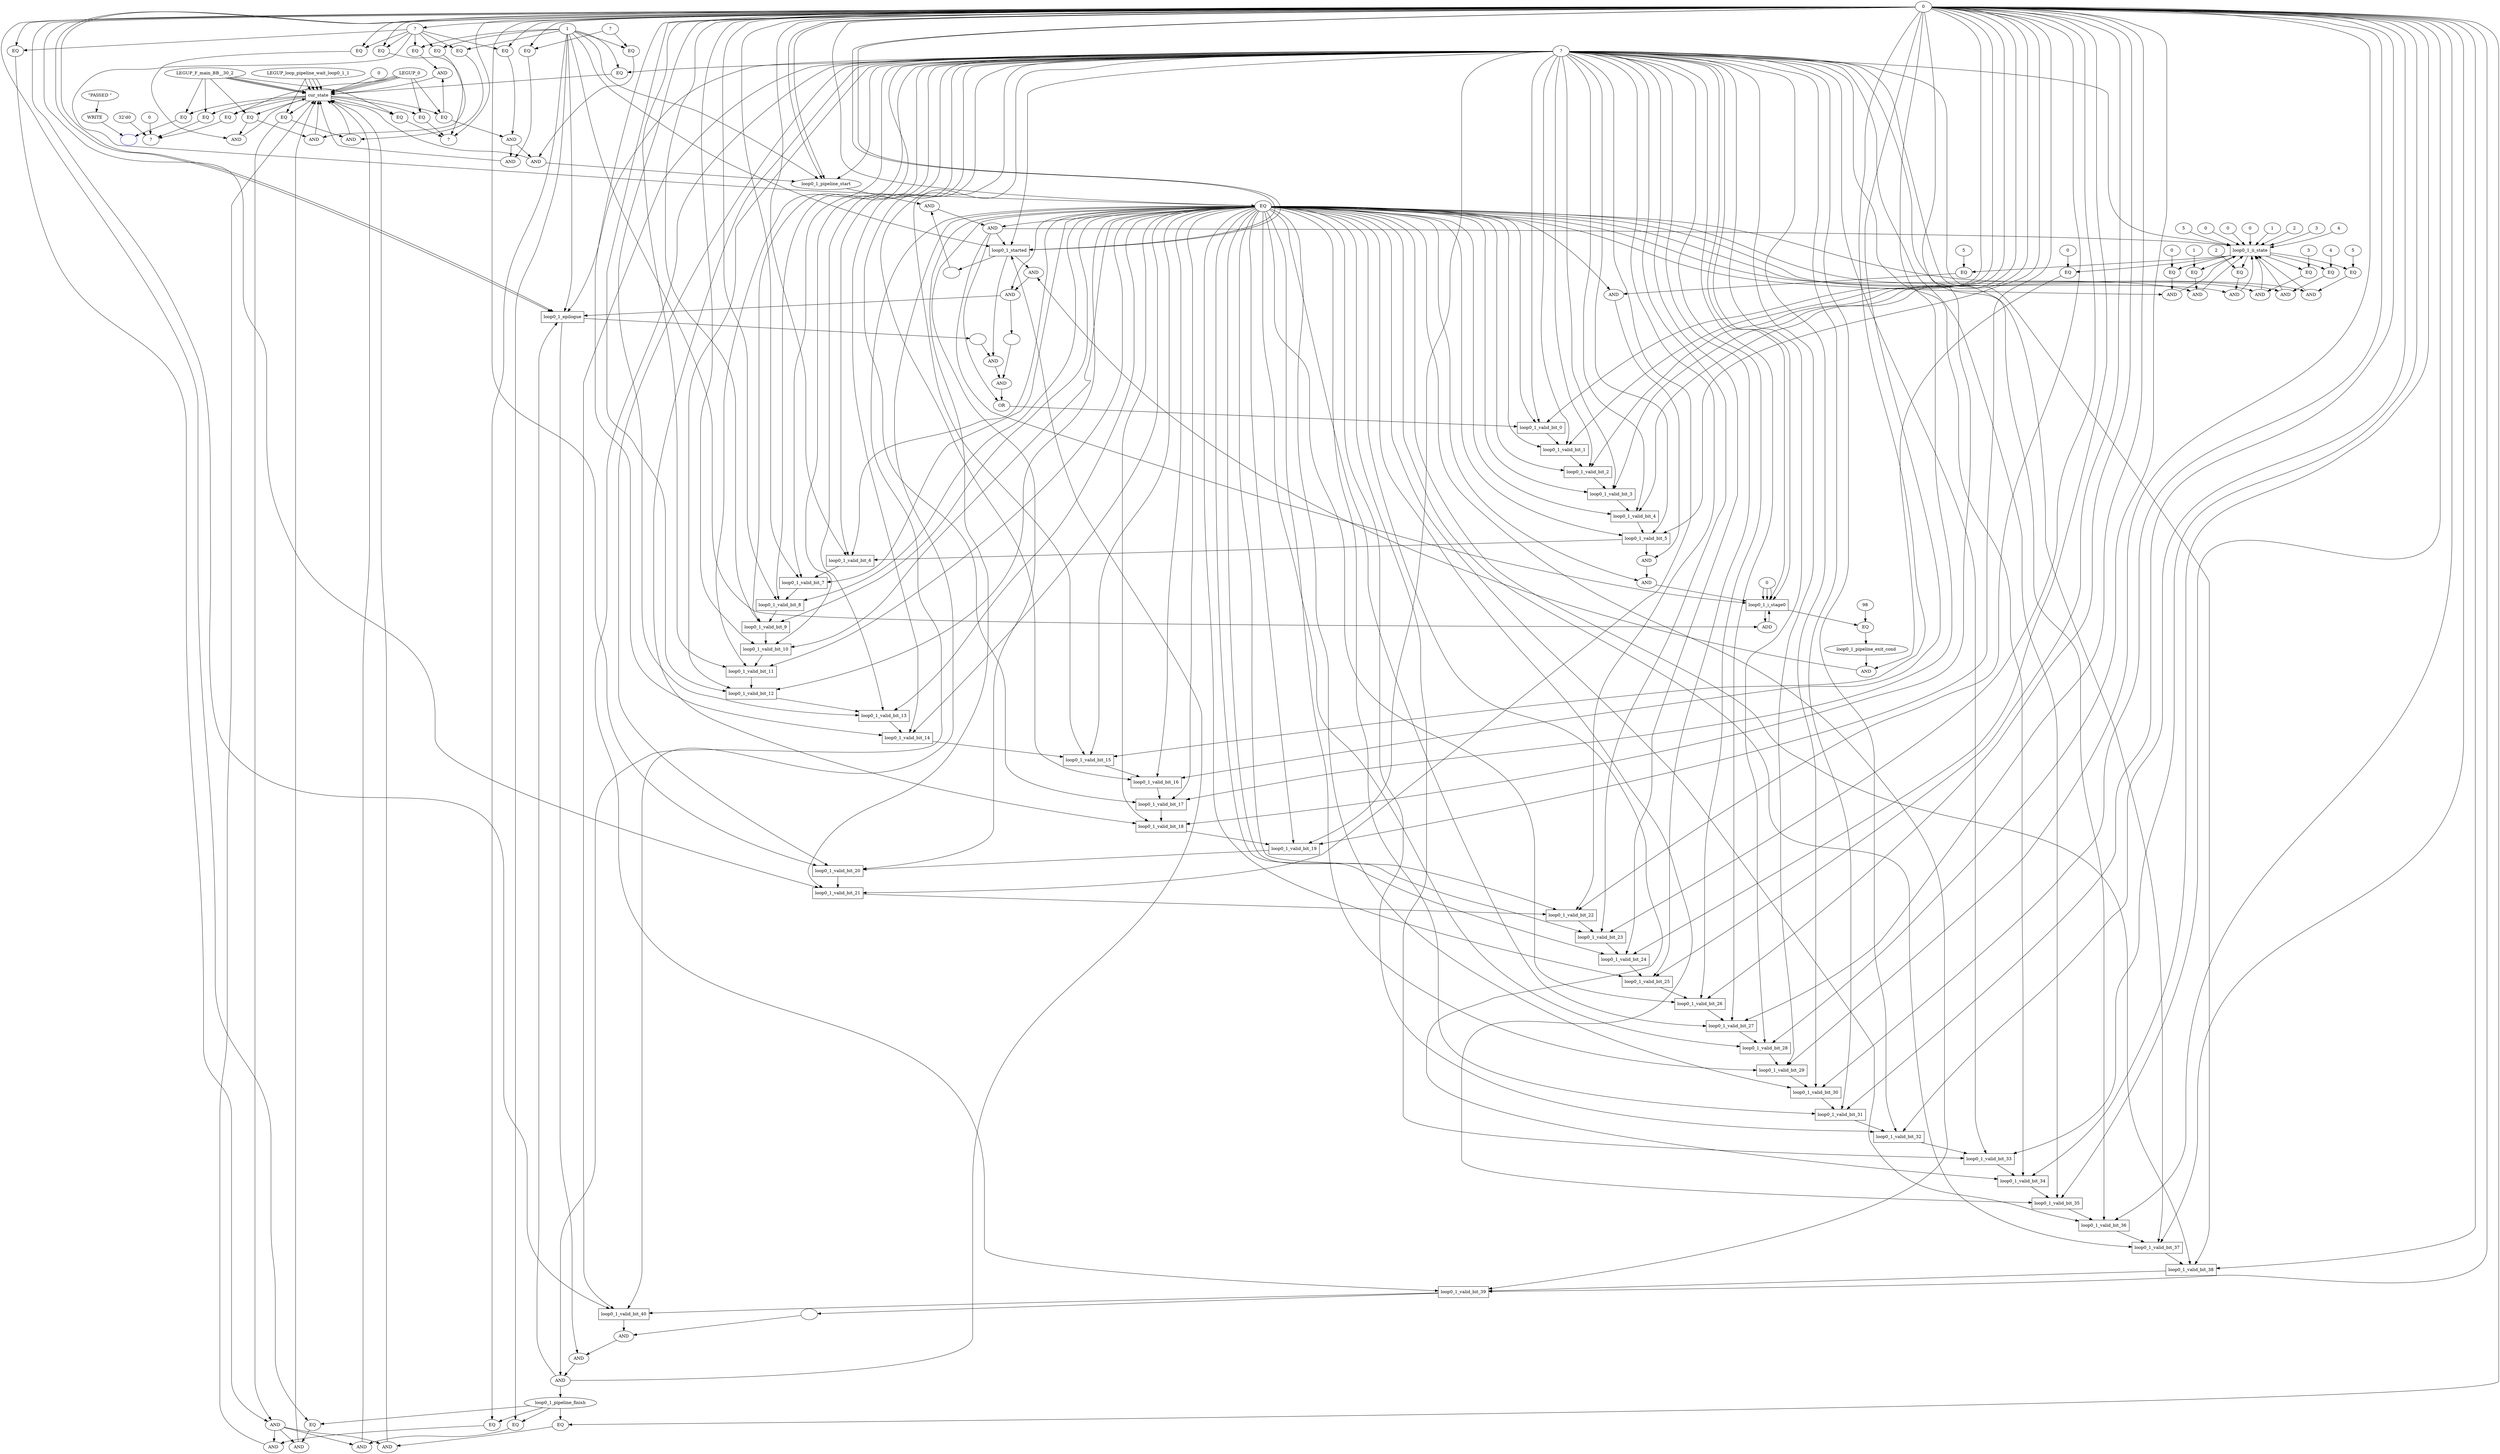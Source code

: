 //----------------------------------------------------------------------------//
// Generated by LegUp High-Level Synthesis Tool Version 4.0 (http://legup.org)
// Compiled: Mon Jun  4 15:32:40 2018
// University of Toronto
// For research and academic purposes only. Commercial use is prohibited.
// Please send bugs to: legup@eecg.toronto.edu
// Date: Tue Sep  4 16:39:20 2018
//----------------------------------------------------------------------------//

digraph {
Node0x3aa2500[label="?"];
Node0x3aa2fe0[label="0"];
Node0x3aa2fe0 -> Node0x3aa2500;
Node0x3aa4c40[label="EQ"];
Node0x3aa4c40 -> Node0x3aa2500;
Node0x3aa5040[label="EQ"];
Node0x3aa5040 -> Node0x3aa2500;
Node0x3abb850[label="EQ"];
Node0x3abb850 -> Node0x3aa2500;
Node0x3aa2780[label="?"];
Node0x3abbb40[label="0"];
Node0x3abbb40 -> Node0x3aa2780;
Node0x3abbd40[label="32'd0"];
Node0x3abbd40 -> Node0x3aa2780;
Node0x3abbf60[label="EQ"];
Node0x3abbf60 -> Node0x3aa2780;
Node0x3abc230[label="EQ"];
Node0x3abc230 -> Node0x3aa2780;
Node0x3b828f0[label="",color=blue];
Node0x3b829d0[label="WRITE"];
Node0x3b829d0 -> Node0x3b828f0;
Node0x3b82e10[label="EQ"];
Node0x3b82e10 -> Node0x3b828f0;
Node0x3aa2650[label="?"];
Node0x3aa2650 -> Node0x3aa4c40;
Node0x3aa2fe0 -> Node0x3aa4c40;
Node0x3aa5250[label="cur_state",shape=box];
Node0x3aa5250 -> Node0x3aa5040;
Node0x3aa5450[label="LEGUP_0"];
Node0x3aa5450 -> Node0x3aa5040;
Node0x3aa5250 -> Node0x3abb850;
Node0x3aa5920[label="LEGUP_F_main_BB__30_2"];
Node0x3aa5920 -> Node0x3abb850;
Node0x3aa5250 -> Node0x3abbf60;
Node0x3aa5450 -> Node0x3abbf60;
Node0x3aa5250 -> Node0x3abc230;
Node0x3aa5920 -> Node0x3abc230;
Node0x3b82bf0[label="\"PASSED \""];
Node0x3b82bf0 -> Node0x3b829d0;
Node0x3aa5250 -> Node0x3b82e10;
Node0x3aa5920 -> Node0x3b82e10;
Node0x3aa2fe0 -> Node0x3aa2650;
Node0x3aa5450 -> Node0x3aa5250;
Node0x3aa5670[label="LEGUP_loop_pipeline_wait_loop0_1_1"];
Node0x3aa5670 -> Node0x3aa5250;
Node0x3aa5450 -> Node0x3aa5250;
Node0x3aa5670 -> Node0x3aa5250;
Node0x3aa5920 -> Node0x3aa5250;
Node0x3aa5670 -> Node0x3aa5250;
Node0x3aa5920 -> Node0x3aa5250;
Node0x3aa5670 -> Node0x3aa5250;
Node0x3aa5920 -> Node0x3aa5250;
Node0x3aa5450 -> Node0x3aa5250;
Node0x3aa5a40[label="0"];
Node0x3aa5a40 -> Node0x3aa5250;
Node0x3aa5f10[label="AND"];
Node0x3aa5f10 -> Node0x3aa5250;
Node0x3aa6880[label="AND"];
Node0x3aa6880 -> Node0x3aa5250;
Node0x3aa7310[label="AND"];
Node0x3aa7310 -> Node0x3aa5250;
Node0x3aa7840[label="AND"];
Node0x3aa7840 -> Node0x3aa5250;
Node0x3aa7fe0[label="AND"];
Node0x3aa7fe0 -> Node0x3aa5250;
Node0x3ab9850[label="AND"];
Node0x3ab9850 -> Node0x3aa5250;
Node0x3ab9e10[label="AND"];
Node0x3ab9e10 -> Node0x3aa5250;
Node0x3aba340[label="AND"];
Node0x3aba340 -> Node0x3aa5250;
Node0x3aba870[label="AND"];
Node0x3aba870 -> Node0x3aa5250;
Node0x3abb010[label="AND"];
Node0x3abb010 -> Node0x3aa5250;
Node0x3abb540[label="EQ"];
Node0x3abb540 -> Node0x3aa5250;
Node0x3aa6110[label="EQ"];
Node0x3aa6110 -> Node0x3aa5f10;
Node0x3aa6410[label="EQ"];
Node0x3aa6410 -> Node0x3aa5f10;
Node0x3aa6a60[label="AND"];
Node0x3aa6a60 -> Node0x3aa6880;
Node0x3aa6fd0[label="EQ"];
Node0x3aa6fd0 -> Node0x3aa6880;
Node0x3aa6a60 -> Node0x3aa7310;
Node0x3aa7560[label="EQ"];
Node0x3aa7560 -> Node0x3aa7310;
Node0x3aa7a20[label="EQ"];
Node0x3aa7a20 -> Node0x3aa7840;
Node0x3aa7d20[label="EQ"];
Node0x3aa7d20 -> Node0x3aa7840;
Node0x3aa81c0[label="AND"];
Node0x3aa81c0 -> Node0x3aa7fe0;
Node0x3aa8730[label="EQ"];
Node0x3aa8730 -> Node0x3aa7fe0;
Node0x3aa81c0 -> Node0x3ab9850;
Node0x3ab9b30[label="EQ"];
Node0x3ab9b30 -> Node0x3ab9850;
Node0x3aa81c0 -> Node0x3ab9e10;
Node0x3aba060[label="EQ"];
Node0x3aba060 -> Node0x3ab9e10;
Node0x3aa81c0 -> Node0x3aba340;
Node0x3aba590[label="EQ"];
Node0x3aba590 -> Node0x3aba340;
Node0x3abaa50[label="EQ"];
Node0x3abaa50 -> Node0x3aba870;
Node0x3abad50[label="EQ"];
Node0x3abad50 -> Node0x3aba870;
Node0x3abaa50 -> Node0x3abb010;
Node0x3abb260[label="EQ"];
Node0x3abb260 -> Node0x3abb010;
Node0x3aa22a0[label="?"];
Node0x3aa22a0 -> Node0x3abb540;
Node0x3aa6660[label="1"];
Node0x3aa6660 -> Node0x3abb540;
Node0x3aa5250 -> Node0x3aa6110;
Node0x3aa5450 -> Node0x3aa6110;
Node0x3aa2650 -> Node0x3aa6410;
Node0x3aa6660 -> Node0x3aa6410;
Node0x3aa6110 -> Node0x3aa6a60;
Node0x3aa6cf0[label="EQ"];
Node0x3aa6cf0 -> Node0x3aa6a60;
Node0x3aa23b0[label="?"];
Node0x3aa23b0 -> Node0x3aa6fd0;
Node0x3aa6660 -> Node0x3aa6fd0;
Node0x3aa23b0 -> Node0x3aa7560;
Node0x3aa2fe0 -> Node0x3aa7560;
Node0x3aa5250 -> Node0x3aa7a20;
Node0x3aa5670 -> Node0x3aa7a20;
Node0x3aa2650 -> Node0x3aa7d20;
Node0x3aa6660 -> Node0x3aa7d20;
Node0x3aa7a20 -> Node0x3aa81c0;
Node0x3aa8450[label="EQ"];
Node0x3aa8450 -> Node0x3aa81c0;
Node0x3aa8930[label="loop0_1_pipeline_finish"];
Node0x3aa8930 -> Node0x3aa8730;
Node0x3aa6660 -> Node0x3aa8730;
Node0x3aa8930 -> Node0x3ab9b30;
Node0x3aa2fe0 -> Node0x3ab9b30;
Node0x3aa8930 -> Node0x3aba060;
Node0x3aa6660 -> Node0x3aba060;
Node0x3aa8930 -> Node0x3aba590;
Node0x3aa2fe0 -> Node0x3aba590;
Node0x3aa5250 -> Node0x3abaa50;
Node0x3aa5920 -> Node0x3abaa50;
Node0x3aa2650 -> Node0x3abad50;
Node0x3aa6660 -> Node0x3abad50;
Node0x3aa2650 -> Node0x3abb260;
Node0x3aa2fe0 -> Node0x3abb260;
Node0x3aa2650 -> Node0x3aa6cf0;
Node0x3aa2fe0 -> Node0x3aa6cf0;
Node0x3aa2650 -> Node0x3aa8450;
Node0x3aa2fe0 -> Node0x3aa8450;
Node0x3aa8b30[label="AND"];
Node0x3aa8b30 -> Node0x3aa8930;
Node0x3aa8d50[label="EQ"];
Node0x3aa8d50 -> Node0x3aa8b30;
Node0x3aa9050[label="AND"];
Node0x3aa9050 -> Node0x3aa8b30;
Node0x3aa2650 -> Node0x3aa8d50;
Node0x3aa2fe0 -> Node0x3aa8d50;
Node0x3aa9250[label="loop0_1_epilogue",shape=box];
Node0x3aa9250 -> Node0x3aa9050;
Node0x3ab25a0[label="AND"];
Node0x3ab25a0 -> Node0x3aa9050;
Node0x3aa2fe0 -> Node0x3aa9250;
Node0x3aa6660 -> Node0x3aa9250;
Node0x3aa2fe0 -> Node0x3aa9250;
Node0x3aa22a0 -> Node0x3aa9250;
Node0x3aa9640[label="AND"];
Node0x3aa9640 -> Node0x3aa9250;
Node0x3aa8b30 -> Node0x3aa9250;
Node0x3ab27c0[label=""];
Node0x3ab27c0 -> Node0x3ab25a0;
Node0x3ab9470[label="loop0_1_valid_bit_40",shape=box];
Node0x3ab9470 -> Node0x3ab25a0;
Node0x3aa8d50 -> Node0x3aa9640;
Node0x3aa98d0[label="AND"];
Node0x3aa98d0 -> Node0x3aa9640;
Node0x3ab29c0[label="loop0_1_valid_bit_39",shape=box];
Node0x3ab29c0 -> Node0x3ab27c0;
Node0x3ab29c0 -> Node0x3ab9470;
Node0x3aa2fe0 -> Node0x3ab9470;
Node0x3aa8d50 -> Node0x3ab9470;
Node0x3aa22a0 -> Node0x3ab9470;
Node0x3aa9af0[label="loop0_1_started",shape=box];
Node0x3aa9af0 -> Node0x3aa98d0;
Node0x3aaa9b0[label="AND"];
Node0x3aaa9b0 -> Node0x3aa98d0;
Node0x3ab2be0[label="loop0_1_valid_bit_38",shape=box];
Node0x3ab2be0 -> Node0x3ab29c0;
Node0x3aa2fe0 -> Node0x3ab29c0;
Node0x3aa8d50 -> Node0x3ab29c0;
Node0x3aa22a0 -> Node0x3ab29c0;
Node0x3aa2fe0 -> Node0x3aa9af0;
Node0x3aa6660 -> Node0x3aa9af0;
Node0x3aa2fe0 -> Node0x3aa9af0;
Node0x3aa22a0 -> Node0x3aa9af0;
Node0x3aa9e60[label="AND"];
Node0x3aa9e60 -> Node0x3aa9af0;
Node0x3aa8b30 -> Node0x3aa9af0;
Node0x3aaabd0[label="EQ"];
Node0x3aaabd0 -> Node0x3aaa9b0;
Node0x3aaec80[label="loop0_1_pipeline_exit_cond"];
Node0x3aaec80 -> Node0x3aaa9b0;
Node0x3ab2e00[label="loop0_1_valid_bit_37",shape=box];
Node0x3ab2e00 -> Node0x3ab2be0;
Node0x3aa2fe0 -> Node0x3ab2be0;
Node0x3aa8d50 -> Node0x3ab2be0;
Node0x3aa22a0 -> Node0x3ab2be0;
Node0x3aa8d50 -> Node0x3aa9e60;
Node0x3aaa0f0[label="AND"];
Node0x3aaa0f0 -> Node0x3aa9e60;
Node0x3aaadd0[label="loop0_1_ii_state",shape=box];
Node0x3aaadd0 -> Node0x3aaabd0;
Node0x3aaea80[label="0"];
Node0x3aaea80 -> Node0x3aaabd0;
Node0x3aaee80[label="EQ"];
Node0x3aaee80 -> Node0x3aaec80;
Node0x3ab3020[label="loop0_1_valid_bit_36",shape=box];
Node0x3ab3020 -> Node0x3ab2e00;
Node0x3aa2fe0 -> Node0x3ab2e00;
Node0x3aa8d50 -> Node0x3ab2e00;
Node0x3aa22a0 -> Node0x3ab2e00;
Node0x3aaa310[label="loop0_1_pipeline_start"];
Node0x3aaa310 -> Node0x3aaa0f0;
Node0x3aaa6f0[label=""];
Node0x3aaa6f0 -> Node0x3aaa0f0;
Node0x3aaaff0[label="0"];
Node0x3aaaff0 -> Node0x3aaadd0;
Node0x3aab210[label="0"];
Node0x3aab210 -> Node0x3aaadd0;
Node0x3aab430[label="1"];
Node0x3aab430 -> Node0x3aaadd0;
Node0x3aab640[label="2"];
Node0x3aab640 -> Node0x3aaadd0;
Node0x3aab820[label="3"];
Node0x3aab820 -> Node0x3aaadd0;
Node0x3aaba40[label="4"];
Node0x3aaba40 -> Node0x3aaadd0;
Node0x3aabc40[label="5"];
Node0x3aabc40 -> Node0x3aaadd0;
Node0x3aabe40[label="0"];
Node0x3aabe40 -> Node0x3aaadd0;
Node0x3aa22a0 -> Node0x3aaadd0;
Node0x3aa9e60 -> Node0x3aaadd0;
Node0x3aab940[label="AND"];
Node0x3aab940 -> Node0x3aaadd0;
Node0x3aac820[label="AND"];
Node0x3aac820 -> Node0x3aaadd0;
Node0x3aacf00[label="AND"];
Node0x3aacf00 -> Node0x3aaadd0;
Node0x3aad5e0[label="AND"];
Node0x3aad5e0 -> Node0x3aaadd0;
Node0x3aadcc0[label="AND"];
Node0x3aadcc0 -> Node0x3aaadd0;
Node0x3aae3a0[label="AND"];
Node0x3aae3a0 -> Node0x3aaadd0;
Node0x3aaf080[label="loop0_1_i_stage0",shape=box];
Node0x3aaf080 -> Node0x3aaee80;
Node0x3ab2350[label="98"];
Node0x3ab2350 -> Node0x3aaee80;
Node0x3ab3240[label="loop0_1_valid_bit_35",shape=box];
Node0x3ab3240 -> Node0x3ab3020;
Node0x3aa2fe0 -> Node0x3ab3020;
Node0x3aa8d50 -> Node0x3ab3020;
Node0x3aa22a0 -> Node0x3ab3020;
Node0x3aa2fe0 -> Node0x3aaa310;
Node0x3aa2fe0 -> Node0x3aaa310;
Node0x3aa6660 -> Node0x3aaa310;
Node0x3aa22a0 -> Node0x3aaa310;
Node0x3aa6880 -> Node0x3aaa310;
Node0x3aa9af0 -> Node0x3aaa6f0;
Node0x3aa8d50 -> Node0x3aab940;
Node0x3aac390[label="EQ"];
Node0x3aac390 -> Node0x3aab940;
Node0x3aa8d50 -> Node0x3aac820;
Node0x3aaca70[label="EQ"];
Node0x3aaca70 -> Node0x3aac820;
Node0x3aa8d50 -> Node0x3aacf00;
Node0x3aad150[label="EQ"];
Node0x3aad150 -> Node0x3aacf00;
Node0x3aa8d50 -> Node0x3aad5e0;
Node0x3aad830[label="EQ"];
Node0x3aad830 -> Node0x3aad5e0;
Node0x3aa8d50 -> Node0x3aadcc0;
Node0x3aadf10[label="EQ"];
Node0x3aadf10 -> Node0x3aadcc0;
Node0x3aa8d50 -> Node0x3aae3a0;
Node0x3aae5f0[label="EQ"];
Node0x3aae5f0 -> Node0x3aae3a0;
Node0x3aaf2a0[label="0"];
Node0x3aaf2a0 -> Node0x3aaf080;
Node0x3aaf2a0 -> Node0x3aaf080;
Node0x3aaf530[label="ADD"];
Node0x3aaf530 -> Node0x3aaf080;
Node0x3aaf2a0 -> Node0x3aaf080;
Node0x3aa22a0 -> Node0x3aaf080;
Node0x3aa9e60 -> Node0x3aaf080;
Node0x3aaf8f0[label="AND"];
Node0x3aaf8f0 -> Node0x3aaf080;
Node0x3aa22a0 -> Node0x3aaf080;
Node0x3ab3460[label="loop0_1_valid_bit_34",shape=box];
Node0x3ab3460 -> Node0x3ab3240;
Node0x3aa2fe0 -> Node0x3ab3240;
Node0x3aa8d50 -> Node0x3ab3240;
Node0x3aa22a0 -> Node0x3ab3240;
Node0x3aaadd0 -> Node0x3aac390;
Node0x3aac600[label="0"];
Node0x3aac600 -> Node0x3aac390;
Node0x3aaadd0 -> Node0x3aaca70;
Node0x3aacce0[label="1"];
Node0x3aacce0 -> Node0x3aaca70;
Node0x3aaadd0 -> Node0x3aad150;
Node0x3aad3c0[label="2"];
Node0x3aad3c0 -> Node0x3aad150;
Node0x3aaadd0 -> Node0x3aad830;
Node0x3aadaa0[label="3"];
Node0x3aadaa0 -> Node0x3aad830;
Node0x3aaadd0 -> Node0x3aadf10;
Node0x3aae180[label="4"];
Node0x3aae180 -> Node0x3aadf10;
Node0x3aaadd0 -> Node0x3aae5f0;
Node0x3aae860[label="5"];
Node0x3aae860 -> Node0x3aae5f0;
Node0x3aaf080 -> Node0x3aaf530;
Node0x3aa6660 -> Node0x3aaf530;
Node0x3aa8d50 -> Node0x3aaf8f0;
Node0x3aafb60[label="AND"];
Node0x3aafb60 -> Node0x3aaf8f0;
Node0x3ab3680[label="loop0_1_valid_bit_33",shape=box];
Node0x3ab3680 -> Node0x3ab3460;
Node0x3aa2fe0 -> Node0x3ab3460;
Node0x3aa8d50 -> Node0x3ab3460;
Node0x3aa22a0 -> Node0x3ab3460;
Node0x3aafd80[label="AND"];
Node0x3aafd80 -> Node0x3aafb60;
Node0x3ab0480[label="loop0_1_valid_bit_5",shape=box];
Node0x3ab0480 -> Node0x3aafb60;
Node0x3ab38a0[label="loop0_1_valid_bit_32",shape=box];
Node0x3ab38a0 -> Node0x3ab3680;
Node0x3aa2fe0 -> Node0x3ab3680;
Node0x3aa8d50 -> Node0x3ab3680;
Node0x3aa22a0 -> Node0x3ab3680;
Node0x3aa8d50 -> Node0x3aafd80;
Node0x3aafff0[label="EQ"];
Node0x3aafff0 -> Node0x3aafd80;
Node0x3ab0680[label="loop0_1_valid_bit_4",shape=box];
Node0x3ab0680 -> Node0x3ab0480;
Node0x3aa2fe0 -> Node0x3ab0480;
Node0x3aa8d50 -> Node0x3ab0480;
Node0x3aa22a0 -> Node0x3ab0480;
Node0x3ab3ac0[label="loop0_1_valid_bit_31",shape=box];
Node0x3ab3ac0 -> Node0x3ab38a0;
Node0x3aa2fe0 -> Node0x3ab38a0;
Node0x3aa8d50 -> Node0x3ab38a0;
Node0x3aa22a0 -> Node0x3ab38a0;
Node0x3aaadd0 -> Node0x3aafff0;
Node0x3ab0260[label="5"];
Node0x3ab0260 -> Node0x3aafff0;
Node0x3ab0880[label="loop0_1_valid_bit_3",shape=box];
Node0x3ab0880 -> Node0x3ab0680;
Node0x3aa2fe0 -> Node0x3ab0680;
Node0x3aa8d50 -> Node0x3ab0680;
Node0x3aa22a0 -> Node0x3ab0680;
Node0x3ab3ce0[label="loop0_1_valid_bit_30",shape=box];
Node0x3ab3ce0 -> Node0x3ab3ac0;
Node0x3aa2fe0 -> Node0x3ab3ac0;
Node0x3aa8d50 -> Node0x3ab3ac0;
Node0x3aa22a0 -> Node0x3ab3ac0;
Node0x3ab0aa0[label="loop0_1_valid_bit_2",shape=box];
Node0x3ab0aa0 -> Node0x3ab0880;
Node0x3aa2fe0 -> Node0x3ab0880;
Node0x3aa8d50 -> Node0x3ab0880;
Node0x3aa22a0 -> Node0x3ab0880;
Node0x3ab3f00[label="loop0_1_valid_bit_29",shape=box];
Node0x3ab3f00 -> Node0x3ab3ce0;
Node0x3aa2fe0 -> Node0x3ab3ce0;
Node0x3aa8d50 -> Node0x3ab3ce0;
Node0x3aa22a0 -> Node0x3ab3ce0;
Node0x3ab0cc0[label="loop0_1_valid_bit_1",shape=box];
Node0x3ab0cc0 -> Node0x3ab0aa0;
Node0x3aa2fe0 -> Node0x3ab0aa0;
Node0x3aa8d50 -> Node0x3ab0aa0;
Node0x3aa22a0 -> Node0x3ab0aa0;
Node0x3ab4120[label="loop0_1_valid_bit_28",shape=box];
Node0x3ab4120 -> Node0x3ab3f00;
Node0x3aa2fe0 -> Node0x3ab3f00;
Node0x3aa8d50 -> Node0x3ab3f00;
Node0x3aa22a0 -> Node0x3ab3f00;
Node0x3ab0ee0[label="loop0_1_valid_bit_0",shape=box];
Node0x3ab0ee0 -> Node0x3ab0cc0;
Node0x3aa2fe0 -> Node0x3ab0cc0;
Node0x3aa8d50 -> Node0x3ab0cc0;
Node0x3aa22a0 -> Node0x3ab0cc0;
Node0x3ab4340[label="loop0_1_valid_bit_27",shape=box];
Node0x3ab4340 -> Node0x3ab4120;
Node0x3aa2fe0 -> Node0x3ab4120;
Node0x3aa8d50 -> Node0x3ab4120;
Node0x3aa22a0 -> Node0x3ab4120;
Node0x3ab1100[label="OR"];
Node0x3ab1100 -> Node0x3ab0ee0;
Node0x3aa2fe0 -> Node0x3ab0ee0;
Node0x3aa8d50 -> Node0x3ab0ee0;
Node0x3aa22a0 -> Node0x3ab0ee0;
Node0x3ab4560[label="loop0_1_valid_bit_26",shape=box];
Node0x3ab4560 -> Node0x3ab4340;
Node0x3aa2fe0 -> Node0x3ab4340;
Node0x3aa8d50 -> Node0x3ab4340;
Node0x3aa22a0 -> Node0x3ab4340;
Node0x3aa9e60 -> Node0x3ab1100;
Node0x3ab1390[label="AND"];
Node0x3ab1390 -> Node0x3ab1100;
Node0x3ab4780[label="loop0_1_valid_bit_25",shape=box];
Node0x3ab4780 -> Node0x3ab4560;
Node0x3aa2fe0 -> Node0x3ab4560;
Node0x3aa8d50 -> Node0x3ab4560;
Node0x3aa22a0 -> Node0x3ab4560;
Node0x3ab15b0[label="AND"];
Node0x3ab15b0 -> Node0x3ab1390;
Node0x3ab1a90[label=""];
Node0x3ab1a90 -> Node0x3ab1390;
Node0x3ab49a0[label="loop0_1_valid_bit_24",shape=box];
Node0x3ab49a0 -> Node0x3ab4780;
Node0x3aa2fe0 -> Node0x3ab4780;
Node0x3aa8d50 -> Node0x3ab4780;
Node0x3aa22a0 -> Node0x3ab4780;
Node0x3aa9af0 -> Node0x3ab15b0;
Node0x3ab1820[label=""];
Node0x3ab1820 -> Node0x3ab15b0;
Node0x3aa9640 -> Node0x3ab1a90;
Node0x3ab4bc0[label="loop0_1_valid_bit_23",shape=box];
Node0x3ab4bc0 -> Node0x3ab49a0;
Node0x3aa2fe0 -> Node0x3ab49a0;
Node0x3aa8d50 -> Node0x3ab49a0;
Node0x3aa22a0 -> Node0x3ab49a0;
Node0x3aa9250 -> Node0x3ab1820;
Node0x3ab4de0[label="loop0_1_valid_bit_22",shape=box];
Node0x3ab4de0 -> Node0x3ab4bc0;
Node0x3aa2fe0 -> Node0x3ab4bc0;
Node0x3aa8d50 -> Node0x3ab4bc0;
Node0x3aa22a0 -> Node0x3ab4bc0;
Node0x3ab5000[label="loop0_1_valid_bit_21",shape=box];
Node0x3ab5000 -> Node0x3ab4de0;
Node0x3aa2fe0 -> Node0x3ab4de0;
Node0x3aa8d50 -> Node0x3ab4de0;
Node0x3aa22a0 -> Node0x3ab4de0;
Node0x3ab5220[label="loop0_1_valid_bit_20",shape=box];
Node0x3ab5220 -> Node0x3ab5000;
Node0x3aa2fe0 -> Node0x3ab5000;
Node0x3aa8d50 -> Node0x3ab5000;
Node0x3aa22a0 -> Node0x3ab5000;
Node0x3ab5440[label="loop0_1_valid_bit_19",shape=box];
Node0x3ab5440 -> Node0x3ab5220;
Node0x3aa2fe0 -> Node0x3ab5220;
Node0x3aa8d50 -> Node0x3ab5220;
Node0x3aa22a0 -> Node0x3ab5220;
Node0x3ab5660[label="loop0_1_valid_bit_18",shape=box];
Node0x3ab5660 -> Node0x3ab5440;
Node0x3aa2fe0 -> Node0x3ab5440;
Node0x3aa8d50 -> Node0x3ab5440;
Node0x3aa22a0 -> Node0x3ab5440;
Node0x3ab5880[label="loop0_1_valid_bit_17",shape=box];
Node0x3ab5880 -> Node0x3ab5660;
Node0x3aa2fe0 -> Node0x3ab5660;
Node0x3aa8d50 -> Node0x3ab5660;
Node0x3aa22a0 -> Node0x3ab5660;
Node0x3ab5aa0[label="loop0_1_valid_bit_16",shape=box];
Node0x3ab5aa0 -> Node0x3ab5880;
Node0x3aa2fe0 -> Node0x3ab5880;
Node0x3aa8d50 -> Node0x3ab5880;
Node0x3aa22a0 -> Node0x3ab5880;
Node0x3ab5cc0[label="loop0_1_valid_bit_15",shape=box];
Node0x3ab5cc0 -> Node0x3ab5aa0;
Node0x3aa2fe0 -> Node0x3ab5aa0;
Node0x3aa8d50 -> Node0x3ab5aa0;
Node0x3aa22a0 -> Node0x3ab5aa0;
Node0x3ab5ee0[label="loop0_1_valid_bit_14",shape=box];
Node0x3ab5ee0 -> Node0x3ab5cc0;
Node0x3aa2fe0 -> Node0x3ab5cc0;
Node0x3aa8d50 -> Node0x3ab5cc0;
Node0x3aa22a0 -> Node0x3ab5cc0;
Node0x3ab6100[label="loop0_1_valid_bit_13",shape=box];
Node0x3ab6100 -> Node0x3ab5ee0;
Node0x3aa2fe0 -> Node0x3ab5ee0;
Node0x3aa8d50 -> Node0x3ab5ee0;
Node0x3aa22a0 -> Node0x3ab5ee0;
Node0x3ab6320[label="loop0_1_valid_bit_12",shape=box];
Node0x3ab6320 -> Node0x3ab6100;
Node0x3aa2fe0 -> Node0x3ab6100;
Node0x3aa8d50 -> Node0x3ab6100;
Node0x3aa22a0 -> Node0x3ab6100;
Node0x3ab6540[label="loop0_1_valid_bit_11",shape=box];
Node0x3ab6540 -> Node0x3ab6320;
Node0x3aa2fe0 -> Node0x3ab6320;
Node0x3aa8d50 -> Node0x3ab6320;
Node0x3aa22a0 -> Node0x3ab6320;
Node0x3ab6760[label="loop0_1_valid_bit_10",shape=box];
Node0x3ab6760 -> Node0x3ab6540;
Node0x3aa2fe0 -> Node0x3ab6540;
Node0x3aa8d50 -> Node0x3ab6540;
Node0x3aa22a0 -> Node0x3ab6540;
Node0x3ab6980[label="loop0_1_valid_bit_9",shape=box];
Node0x3ab6980 -> Node0x3ab6760;
Node0x3aa2fe0 -> Node0x3ab6760;
Node0x3aa8d50 -> Node0x3ab6760;
Node0x3aa22a0 -> Node0x3ab6760;
Node0x3ab6ba0[label="loop0_1_valid_bit_8",shape=box];
Node0x3ab6ba0 -> Node0x3ab6980;
Node0x3aa2fe0 -> Node0x3ab6980;
Node0x3aa8d50 -> Node0x3ab6980;
Node0x3aa22a0 -> Node0x3ab6980;
Node0x3ab6dc0[label="loop0_1_valid_bit_7",shape=box];
Node0x3ab6dc0 -> Node0x3ab6ba0;
Node0x3aa2fe0 -> Node0x3ab6ba0;
Node0x3aa8d50 -> Node0x3ab6ba0;
Node0x3aa22a0 -> Node0x3ab6ba0;
Node0x3ab6fe0[label="loop0_1_valid_bit_6",shape=box];
Node0x3ab6fe0 -> Node0x3ab6dc0;
Node0x3aa2fe0 -> Node0x3ab6dc0;
Node0x3aa8d50 -> Node0x3ab6dc0;
Node0x3aa22a0 -> Node0x3ab6dc0;
Node0x3ab0480 -> Node0x3ab6fe0;
Node0x3aa2fe0 -> Node0x3ab6fe0;
Node0x3aa8d50 -> Node0x3ab6fe0;
Node0x3aa22a0 -> Node0x3ab6fe0;
}
